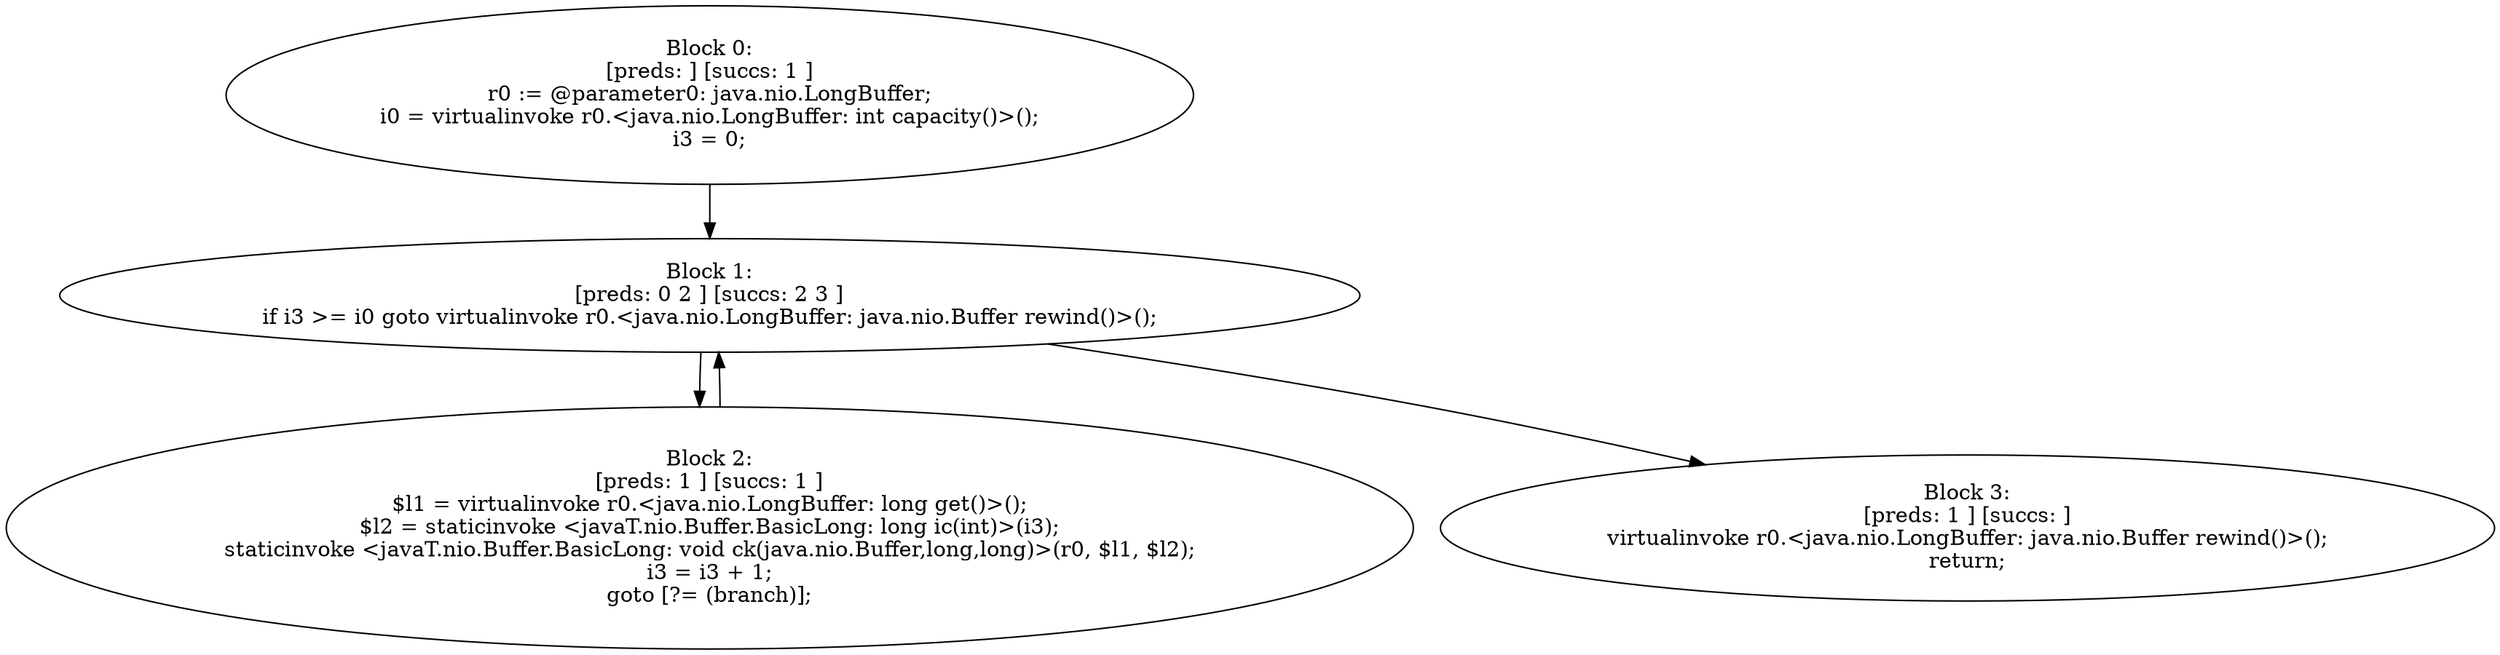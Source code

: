 digraph "unitGraph" {
    "Block 0:
[preds: ] [succs: 1 ]
r0 := @parameter0: java.nio.LongBuffer;
i0 = virtualinvoke r0.<java.nio.LongBuffer: int capacity()>();
i3 = 0;
"
    "Block 1:
[preds: 0 2 ] [succs: 2 3 ]
if i3 >= i0 goto virtualinvoke r0.<java.nio.LongBuffer: java.nio.Buffer rewind()>();
"
    "Block 2:
[preds: 1 ] [succs: 1 ]
$l1 = virtualinvoke r0.<java.nio.LongBuffer: long get()>();
$l2 = staticinvoke <javaT.nio.Buffer.BasicLong: long ic(int)>(i3);
staticinvoke <javaT.nio.Buffer.BasicLong: void ck(java.nio.Buffer,long,long)>(r0, $l1, $l2);
i3 = i3 + 1;
goto [?= (branch)];
"
    "Block 3:
[preds: 1 ] [succs: ]
virtualinvoke r0.<java.nio.LongBuffer: java.nio.Buffer rewind()>();
return;
"
    "Block 0:
[preds: ] [succs: 1 ]
r0 := @parameter0: java.nio.LongBuffer;
i0 = virtualinvoke r0.<java.nio.LongBuffer: int capacity()>();
i3 = 0;
"->"Block 1:
[preds: 0 2 ] [succs: 2 3 ]
if i3 >= i0 goto virtualinvoke r0.<java.nio.LongBuffer: java.nio.Buffer rewind()>();
";
    "Block 1:
[preds: 0 2 ] [succs: 2 3 ]
if i3 >= i0 goto virtualinvoke r0.<java.nio.LongBuffer: java.nio.Buffer rewind()>();
"->"Block 2:
[preds: 1 ] [succs: 1 ]
$l1 = virtualinvoke r0.<java.nio.LongBuffer: long get()>();
$l2 = staticinvoke <javaT.nio.Buffer.BasicLong: long ic(int)>(i3);
staticinvoke <javaT.nio.Buffer.BasicLong: void ck(java.nio.Buffer,long,long)>(r0, $l1, $l2);
i3 = i3 + 1;
goto [?= (branch)];
";
    "Block 1:
[preds: 0 2 ] [succs: 2 3 ]
if i3 >= i0 goto virtualinvoke r0.<java.nio.LongBuffer: java.nio.Buffer rewind()>();
"->"Block 3:
[preds: 1 ] [succs: ]
virtualinvoke r0.<java.nio.LongBuffer: java.nio.Buffer rewind()>();
return;
";
    "Block 2:
[preds: 1 ] [succs: 1 ]
$l1 = virtualinvoke r0.<java.nio.LongBuffer: long get()>();
$l2 = staticinvoke <javaT.nio.Buffer.BasicLong: long ic(int)>(i3);
staticinvoke <javaT.nio.Buffer.BasicLong: void ck(java.nio.Buffer,long,long)>(r0, $l1, $l2);
i3 = i3 + 1;
goto [?= (branch)];
"->"Block 1:
[preds: 0 2 ] [succs: 2 3 ]
if i3 >= i0 goto virtualinvoke r0.<java.nio.LongBuffer: java.nio.Buffer rewind()>();
";
}
